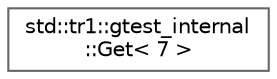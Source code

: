 digraph "クラス階層図"
{
 // LATEX_PDF_SIZE
  bgcolor="transparent";
  edge [fontname=Helvetica,fontsize=10,labelfontname=Helvetica,labelfontsize=10];
  node [fontname=Helvetica,fontsize=10,shape=box,height=0.2,width=0.4];
  rankdir="LR";
  Node0 [id="Node000000",label="std::tr1::gtest_internal\l::Get\< 7 \>",height=0.2,width=0.4,color="grey40", fillcolor="white", style="filled",URL="$classstd_1_1tr1_1_1gtest__internal_1_1_get_3_017_01_4.html",tooltip=" "];
}
